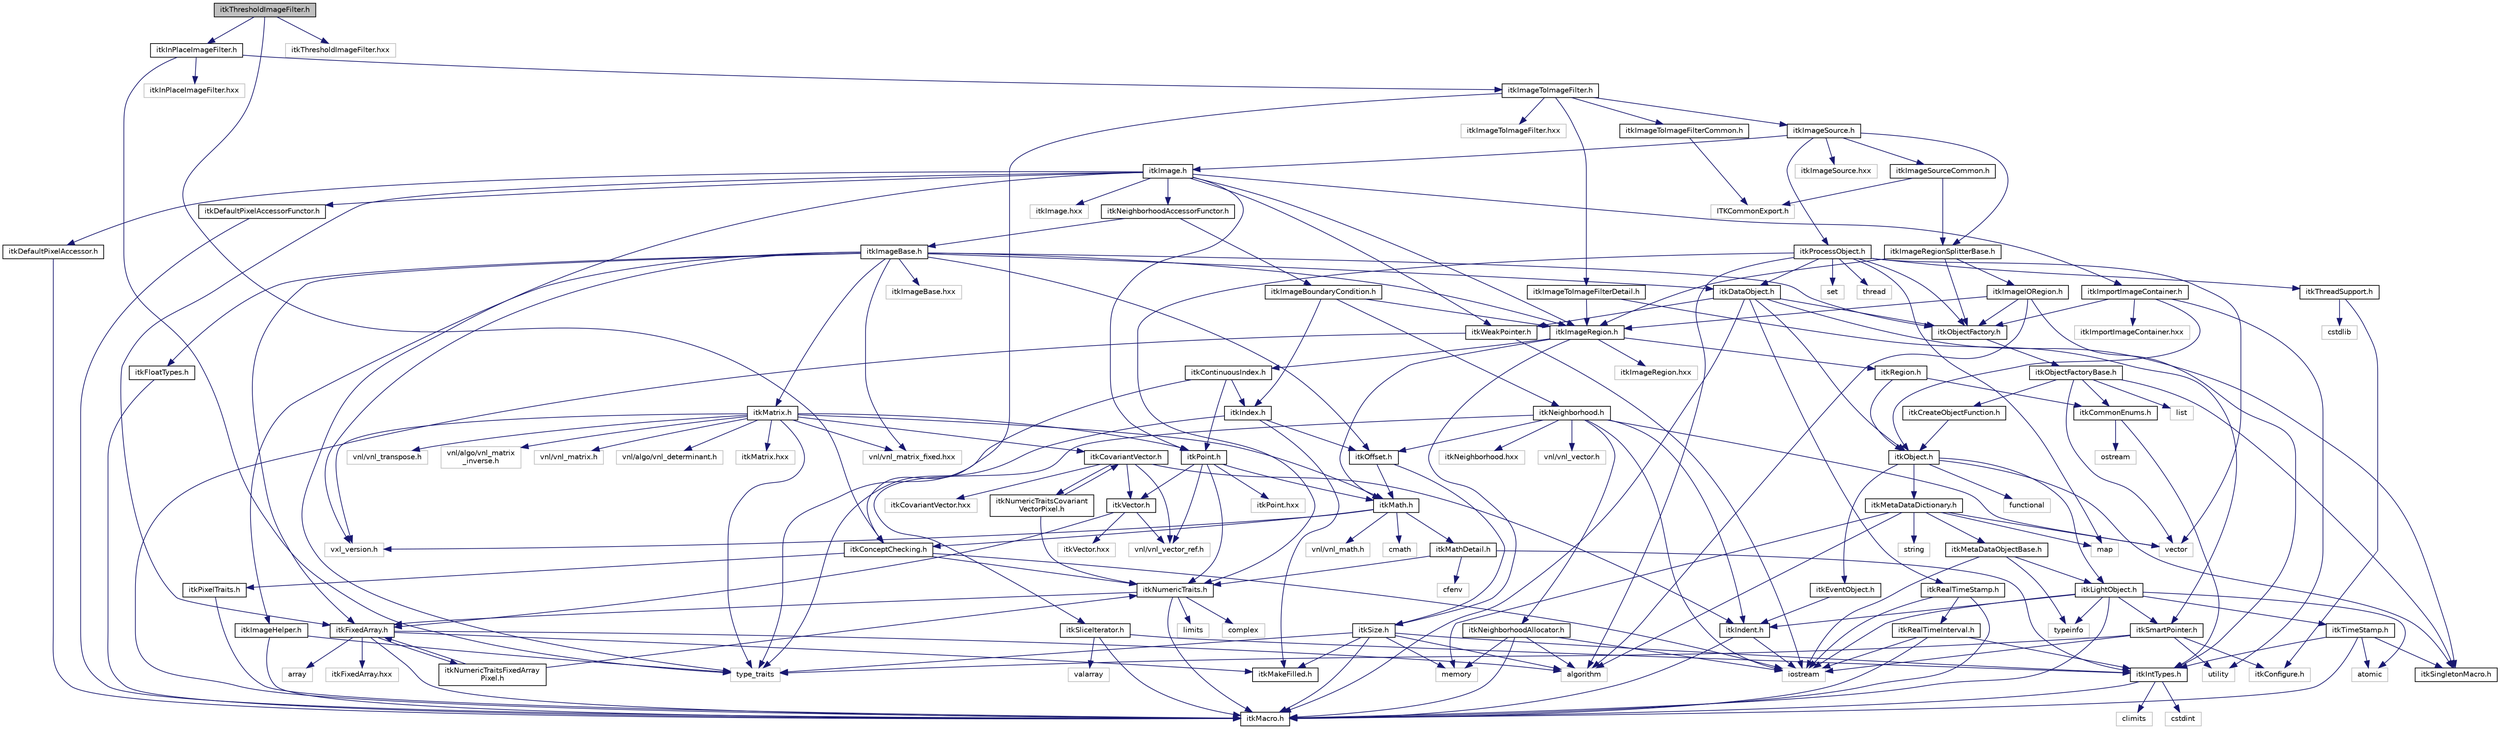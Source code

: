 digraph "itkThresholdImageFilter.h"
{
 // LATEX_PDF_SIZE
  edge [fontname="Helvetica",fontsize="10",labelfontname="Helvetica",labelfontsize="10"];
  node [fontname="Helvetica",fontsize="10",shape=record];
  Node1 [label="itkThresholdImageFilter.h",height=0.2,width=0.4,color="black", fillcolor="grey75", style="filled", fontcolor="black",tooltip=" "];
  Node1 -> Node2 [color="midnightblue",fontsize="10",style="solid",fontname="Helvetica"];
  Node2 [label="itkInPlaceImageFilter.h",height=0.2,width=0.4,color="black", fillcolor="white", style="filled",URL="$itkInPlaceImageFilter_8h.html",tooltip=" "];
  Node2 -> Node3 [color="midnightblue",fontsize="10",style="solid",fontname="Helvetica"];
  Node3 [label="itkImageToImageFilter.h",height=0.2,width=0.4,color="black", fillcolor="white", style="filled",URL="$itkImageToImageFilter_8h.html",tooltip=" "];
  Node3 -> Node4 [color="midnightblue",fontsize="10",style="solid",fontname="Helvetica"];
  Node4 [label="itkImageSource.h",height=0.2,width=0.4,color="black", fillcolor="white", style="filled",URL="$itkImageSource_8h.html",tooltip=" "];
  Node4 -> Node5 [color="midnightblue",fontsize="10",style="solid",fontname="Helvetica"];
  Node5 [label="itkProcessObject.h",height=0.2,width=0.4,color="black", fillcolor="white", style="filled",URL="$itkProcessObject_8h.html",tooltip=" "];
  Node5 -> Node6 [color="midnightblue",fontsize="10",style="solid",fontname="Helvetica"];
  Node6 [label="itkDataObject.h",height=0.2,width=0.4,color="black", fillcolor="white", style="filled",URL="$itkDataObject_8h.html",tooltip=" "];
  Node6 -> Node7 [color="midnightblue",fontsize="10",style="solid",fontname="Helvetica"];
  Node7 [label="itkObject.h",height=0.2,width=0.4,color="black", fillcolor="white", style="filled",URL="$itkObject_8h.html",tooltip=" "];
  Node7 -> Node8 [color="midnightblue",fontsize="10",style="solid",fontname="Helvetica"];
  Node8 [label="itkLightObject.h",height=0.2,width=0.4,color="black", fillcolor="white", style="filled",URL="$itkLightObject_8h.html",tooltip=" "];
  Node8 -> Node9 [color="midnightblue",fontsize="10",style="solid",fontname="Helvetica"];
  Node9 [label="itkMacro.h",height=0.2,width=0.4,color="black", fillcolor="white", style="filled",URL="$itkMacro_8h.html",tooltip=" "];
  Node8 -> Node10 [color="midnightblue",fontsize="10",style="solid",fontname="Helvetica"];
  Node10 [label="itkSmartPointer.h",height=0.2,width=0.4,color="black", fillcolor="white", style="filled",URL="$itkSmartPointer_8h.html",tooltip=" "];
  Node10 -> Node11 [color="midnightblue",fontsize="10",style="solid",fontname="Helvetica"];
  Node11 [label="iostream",height=0.2,width=0.4,color="grey75", fillcolor="white", style="filled",tooltip=" "];
  Node10 -> Node12 [color="midnightblue",fontsize="10",style="solid",fontname="Helvetica"];
  Node12 [label="utility",height=0.2,width=0.4,color="grey75", fillcolor="white", style="filled",tooltip=" "];
  Node10 -> Node13 [color="midnightblue",fontsize="10",style="solid",fontname="Helvetica"];
  Node13 [label="type_traits",height=0.2,width=0.4,color="grey75", fillcolor="white", style="filled",tooltip=" "];
  Node10 -> Node14 [color="midnightblue",fontsize="10",style="solid",fontname="Helvetica"];
  Node14 [label="itkConfigure.h",height=0.2,width=0.4,color="grey75", fillcolor="white", style="filled",tooltip=" "];
  Node8 -> Node15 [color="midnightblue",fontsize="10",style="solid",fontname="Helvetica"];
  Node15 [label="itkTimeStamp.h",height=0.2,width=0.4,color="black", fillcolor="white", style="filled",URL="$itkTimeStamp_8h.html",tooltip=" "];
  Node15 -> Node9 [color="midnightblue",fontsize="10",style="solid",fontname="Helvetica"];
  Node15 -> Node16 [color="midnightblue",fontsize="10",style="solid",fontname="Helvetica"];
  Node16 [label="itkIntTypes.h",height=0.2,width=0.4,color="black", fillcolor="white", style="filled",URL="$itkIntTypes_8h.html",tooltip=" "];
  Node16 -> Node9 [color="midnightblue",fontsize="10",style="solid",fontname="Helvetica"];
  Node16 -> Node17 [color="midnightblue",fontsize="10",style="solid",fontname="Helvetica"];
  Node17 [label="cstdint",height=0.2,width=0.4,color="grey75", fillcolor="white", style="filled",tooltip=" "];
  Node16 -> Node18 [color="midnightblue",fontsize="10",style="solid",fontname="Helvetica"];
  Node18 [label="climits",height=0.2,width=0.4,color="grey75", fillcolor="white", style="filled",tooltip=" "];
  Node15 -> Node19 [color="midnightblue",fontsize="10",style="solid",fontname="Helvetica"];
  Node19 [label="atomic",height=0.2,width=0.4,color="grey75", fillcolor="white", style="filled",tooltip=" "];
  Node15 -> Node20 [color="midnightblue",fontsize="10",style="solid",fontname="Helvetica"];
  Node20 [label="itkSingletonMacro.h",height=0.2,width=0.4,color="black", fillcolor="white", style="filled",URL="$itkSingletonMacro_8h.html",tooltip=" "];
  Node8 -> Node21 [color="midnightblue",fontsize="10",style="solid",fontname="Helvetica"];
  Node21 [label="itkIndent.h",height=0.2,width=0.4,color="black", fillcolor="white", style="filled",URL="$itkIndent_8h.html",tooltip=" "];
  Node21 -> Node9 [color="midnightblue",fontsize="10",style="solid",fontname="Helvetica"];
  Node21 -> Node11 [color="midnightblue",fontsize="10",style="solid",fontname="Helvetica"];
  Node8 -> Node19 [color="midnightblue",fontsize="10",style="solid",fontname="Helvetica"];
  Node8 -> Node11 [color="midnightblue",fontsize="10",style="solid",fontname="Helvetica"];
  Node8 -> Node22 [color="midnightblue",fontsize="10",style="solid",fontname="Helvetica"];
  Node22 [label="typeinfo",height=0.2,width=0.4,color="grey75", fillcolor="white", style="filled",tooltip=" "];
  Node7 -> Node23 [color="midnightblue",fontsize="10",style="solid",fontname="Helvetica"];
  Node23 [label="itkEventObject.h",height=0.2,width=0.4,color="black", fillcolor="white", style="filled",URL="$itkEventObject_8h.html",tooltip=" "];
  Node23 -> Node21 [color="midnightblue",fontsize="10",style="solid",fontname="Helvetica"];
  Node7 -> Node24 [color="midnightblue",fontsize="10",style="solid",fontname="Helvetica"];
  Node24 [label="itkMetaDataDictionary.h",height=0.2,width=0.4,color="black", fillcolor="white", style="filled",URL="$itkMetaDataDictionary_8h.html",tooltip=" "];
  Node24 -> Node25 [color="midnightblue",fontsize="10",style="solid",fontname="Helvetica"];
  Node25 [label="itkMetaDataObjectBase.h",height=0.2,width=0.4,color="black", fillcolor="white", style="filled",URL="$itkMetaDataObjectBase_8h.html",tooltip=" "];
  Node25 -> Node8 [color="midnightblue",fontsize="10",style="solid",fontname="Helvetica"];
  Node25 -> Node22 [color="midnightblue",fontsize="10",style="solid",fontname="Helvetica"];
  Node25 -> Node11 [color="midnightblue",fontsize="10",style="solid",fontname="Helvetica"];
  Node24 -> Node26 [color="midnightblue",fontsize="10",style="solid",fontname="Helvetica"];
  Node26 [label="algorithm",height=0.2,width=0.4,color="grey75", fillcolor="white", style="filled",tooltip=" "];
  Node24 -> Node27 [color="midnightblue",fontsize="10",style="solid",fontname="Helvetica"];
  Node27 [label="vector",height=0.2,width=0.4,color="grey75", fillcolor="white", style="filled",tooltip=" "];
  Node24 -> Node28 [color="midnightblue",fontsize="10",style="solid",fontname="Helvetica"];
  Node28 [label="map",height=0.2,width=0.4,color="grey75", fillcolor="white", style="filled",tooltip=" "];
  Node24 -> Node29 [color="midnightblue",fontsize="10",style="solid",fontname="Helvetica"];
  Node29 [label="string",height=0.2,width=0.4,color="grey75", fillcolor="white", style="filled",tooltip=" "];
  Node24 -> Node30 [color="midnightblue",fontsize="10",style="solid",fontname="Helvetica"];
  Node30 [label="memory",height=0.2,width=0.4,color="grey75", fillcolor="white", style="filled",tooltip=" "];
  Node7 -> Node20 [color="midnightblue",fontsize="10",style="solid",fontname="Helvetica"];
  Node7 -> Node31 [color="midnightblue",fontsize="10",style="solid",fontname="Helvetica"];
  Node31 [label="functional",height=0.2,width=0.4,color="grey75", fillcolor="white", style="filled",tooltip=" "];
  Node6 -> Node9 [color="midnightblue",fontsize="10",style="solid",fontname="Helvetica"];
  Node6 -> Node20 [color="midnightblue",fontsize="10",style="solid",fontname="Helvetica"];
  Node6 -> Node32 [color="midnightblue",fontsize="10",style="solid",fontname="Helvetica"];
  Node32 [label="itkWeakPointer.h",height=0.2,width=0.4,color="black", fillcolor="white", style="filled",URL="$itkWeakPointer_8h.html",tooltip=" "];
  Node32 -> Node9 [color="midnightblue",fontsize="10",style="solid",fontname="Helvetica"];
  Node32 -> Node11 [color="midnightblue",fontsize="10",style="solid",fontname="Helvetica"];
  Node6 -> Node33 [color="midnightblue",fontsize="10",style="solid",fontname="Helvetica"];
  Node33 [label="itkRealTimeStamp.h",height=0.2,width=0.4,color="black", fillcolor="white", style="filled",URL="$itkRealTimeStamp_8h.html",tooltip=" "];
  Node33 -> Node34 [color="midnightblue",fontsize="10",style="solid",fontname="Helvetica"];
  Node34 [label="itkRealTimeInterval.h",height=0.2,width=0.4,color="black", fillcolor="white", style="filled",URL="$itkRealTimeInterval_8h.html",tooltip=" "];
  Node34 -> Node16 [color="midnightblue",fontsize="10",style="solid",fontname="Helvetica"];
  Node34 -> Node9 [color="midnightblue",fontsize="10",style="solid",fontname="Helvetica"];
  Node34 -> Node11 [color="midnightblue",fontsize="10",style="solid",fontname="Helvetica"];
  Node33 -> Node9 [color="midnightblue",fontsize="10",style="solid",fontname="Helvetica"];
  Node33 -> Node11 [color="midnightblue",fontsize="10",style="solid",fontname="Helvetica"];
  Node6 -> Node35 [color="midnightblue",fontsize="10",style="solid",fontname="Helvetica"];
  Node35 [label="itkObjectFactory.h",height=0.2,width=0.4,color="black", fillcolor="white", style="filled",URL="$itkObjectFactory_8h.html",tooltip=" "];
  Node35 -> Node36 [color="midnightblue",fontsize="10",style="solid",fontname="Helvetica"];
  Node36 [label="itkObjectFactoryBase.h",height=0.2,width=0.4,color="black", fillcolor="white", style="filled",URL="$itkObjectFactoryBase_8h.html",tooltip=" "];
  Node36 -> Node37 [color="midnightblue",fontsize="10",style="solid",fontname="Helvetica"];
  Node37 [label="itkCreateObjectFunction.h",height=0.2,width=0.4,color="black", fillcolor="white", style="filled",URL="$itkCreateObjectFunction_8h.html",tooltip=" "];
  Node37 -> Node7 [color="midnightblue",fontsize="10",style="solid",fontname="Helvetica"];
  Node36 -> Node20 [color="midnightblue",fontsize="10",style="solid",fontname="Helvetica"];
  Node36 -> Node38 [color="midnightblue",fontsize="10",style="solid",fontname="Helvetica"];
  Node38 [label="itkCommonEnums.h",height=0.2,width=0.4,color="black", fillcolor="white", style="filled",URL="$itkCommonEnums_8h.html",tooltip=" "];
  Node38 -> Node16 [color="midnightblue",fontsize="10",style="solid",fontname="Helvetica"];
  Node38 -> Node39 [color="midnightblue",fontsize="10",style="solid",fontname="Helvetica"];
  Node39 [label="ostream",height=0.2,width=0.4,color="grey75", fillcolor="white", style="filled",tooltip=" "];
  Node36 -> Node40 [color="midnightblue",fontsize="10",style="solid",fontname="Helvetica"];
  Node40 [label="list",height=0.2,width=0.4,color="grey75", fillcolor="white", style="filled",tooltip=" "];
  Node36 -> Node27 [color="midnightblue",fontsize="10",style="solid",fontname="Helvetica"];
  Node5 -> Node35 [color="midnightblue",fontsize="10",style="solid",fontname="Helvetica"];
  Node5 -> Node41 [color="midnightblue",fontsize="10",style="solid",fontname="Helvetica"];
  Node41 [label="itkNumericTraits.h",height=0.2,width=0.4,color="black", fillcolor="white", style="filled",URL="$itkNumericTraits_8h.html",tooltip=" "];
  Node41 -> Node9 [color="midnightblue",fontsize="10",style="solid",fontname="Helvetica"];
  Node41 -> Node42 [color="midnightblue",fontsize="10",style="solid",fontname="Helvetica"];
  Node42 [label="limits",height=0.2,width=0.4,color="grey75", fillcolor="white", style="filled",tooltip=" "];
  Node41 -> Node43 [color="midnightblue",fontsize="10",style="solid",fontname="Helvetica"];
  Node43 [label="complex",height=0.2,width=0.4,color="grey75", fillcolor="white", style="filled",tooltip=" "];
  Node41 -> Node44 [color="midnightblue",fontsize="10",style="solid",fontname="Helvetica"];
  Node44 [label="itkFixedArray.h",height=0.2,width=0.4,color="black", fillcolor="white", style="filled",URL="$itkFixedArray_8h.html",tooltip=" "];
  Node44 -> Node9 [color="midnightblue",fontsize="10",style="solid",fontname="Helvetica"];
  Node44 -> Node45 [color="midnightblue",fontsize="10",style="solid",fontname="Helvetica"];
  Node45 [label="itkMakeFilled.h",height=0.2,width=0.4,color="black", fillcolor="white", style="filled",URL="$itkMakeFilled_8h.html",tooltip=" "];
  Node44 -> Node26 [color="midnightblue",fontsize="10",style="solid",fontname="Helvetica"];
  Node44 -> Node46 [color="midnightblue",fontsize="10",style="solid",fontname="Helvetica"];
  Node46 [label="array",height=0.2,width=0.4,color="grey75", fillcolor="white", style="filled",tooltip=" "];
  Node44 -> Node47 [color="midnightblue",fontsize="10",style="solid",fontname="Helvetica"];
  Node47 [label="itkFixedArray.hxx",height=0.2,width=0.4,color="grey75", fillcolor="white", style="filled",tooltip=" "];
  Node44 -> Node48 [color="midnightblue",fontsize="10",style="solid",fontname="Helvetica"];
  Node48 [label="itkNumericTraitsFixedArray\lPixel.h",height=0.2,width=0.4,color="black", fillcolor="white", style="filled",URL="$itkNumericTraitsFixedArrayPixel_8h.html",tooltip=" "];
  Node48 -> Node41 [color="midnightblue",fontsize="10",style="solid",fontname="Helvetica"];
  Node48 -> Node44 [color="midnightblue",fontsize="10",style="solid",fontname="Helvetica"];
  Node5 -> Node49 [color="midnightblue",fontsize="10",style="solid",fontname="Helvetica"];
  Node49 [label="itkThreadSupport.h",height=0.2,width=0.4,color="black", fillcolor="white", style="filled",URL="$itkThreadSupport_8h.html",tooltip=" "];
  Node49 -> Node50 [color="midnightblue",fontsize="10",style="solid",fontname="Helvetica"];
  Node50 [label="cstdlib",height=0.2,width=0.4,color="grey75", fillcolor="white", style="filled",tooltip=" "];
  Node49 -> Node14 [color="midnightblue",fontsize="10",style="solid",fontname="Helvetica"];
  Node5 -> Node27 [color="midnightblue",fontsize="10",style="solid",fontname="Helvetica"];
  Node5 -> Node28 [color="midnightblue",fontsize="10",style="solid",fontname="Helvetica"];
  Node5 -> Node51 [color="midnightblue",fontsize="10",style="solid",fontname="Helvetica"];
  Node51 [label="set",height=0.2,width=0.4,color="grey75", fillcolor="white", style="filled",tooltip=" "];
  Node5 -> Node26 [color="midnightblue",fontsize="10",style="solid",fontname="Helvetica"];
  Node5 -> Node52 [color="midnightblue",fontsize="10",style="solid",fontname="Helvetica"];
  Node52 [label="thread",height=0.2,width=0.4,color="grey75", fillcolor="white", style="filled",tooltip=" "];
  Node4 -> Node53 [color="midnightblue",fontsize="10",style="solid",fontname="Helvetica"];
  Node53 [label="itkImage.h",height=0.2,width=0.4,color="black", fillcolor="white", style="filled",URL="$itkImage_8h.html",tooltip=" "];
  Node53 -> Node54 [color="midnightblue",fontsize="10",style="solid",fontname="Helvetica"];
  Node54 [label="itkImageRegion.h",height=0.2,width=0.4,color="black", fillcolor="white", style="filled",URL="$itkImageRegion_8h.html",tooltip=" "];
  Node54 -> Node55 [color="midnightblue",fontsize="10",style="solid",fontname="Helvetica"];
  Node55 [label="itkRegion.h",height=0.2,width=0.4,color="black", fillcolor="white", style="filled",URL="$itkRegion_8h.html",tooltip=" "];
  Node55 -> Node7 [color="midnightblue",fontsize="10",style="solid",fontname="Helvetica"];
  Node55 -> Node38 [color="midnightblue",fontsize="10",style="solid",fontname="Helvetica"];
  Node54 -> Node56 [color="midnightblue",fontsize="10",style="solid",fontname="Helvetica"];
  Node56 [label="itkSize.h",height=0.2,width=0.4,color="black", fillcolor="white", style="filled",URL="$itkSize_8h.html",tooltip=" "];
  Node56 -> Node16 [color="midnightblue",fontsize="10",style="solid",fontname="Helvetica"];
  Node56 -> Node9 [color="midnightblue",fontsize="10",style="solid",fontname="Helvetica"];
  Node56 -> Node45 [color="midnightblue",fontsize="10",style="solid",fontname="Helvetica"];
  Node56 -> Node26 [color="midnightblue",fontsize="10",style="solid",fontname="Helvetica"];
  Node56 -> Node13 [color="midnightblue",fontsize="10",style="solid",fontname="Helvetica"];
  Node56 -> Node30 [color="midnightblue",fontsize="10",style="solid",fontname="Helvetica"];
  Node54 -> Node57 [color="midnightblue",fontsize="10",style="solid",fontname="Helvetica"];
  Node57 [label="itkContinuousIndex.h",height=0.2,width=0.4,color="black", fillcolor="white", style="filled",URL="$itkContinuousIndex_8h.html",tooltip=" "];
  Node57 -> Node58 [color="midnightblue",fontsize="10",style="solid",fontname="Helvetica"];
  Node58 [label="itkPoint.h",height=0.2,width=0.4,color="black", fillcolor="white", style="filled",URL="$itkPoint_8h.html",tooltip=" "];
  Node58 -> Node41 [color="midnightblue",fontsize="10",style="solid",fontname="Helvetica"];
  Node58 -> Node59 [color="midnightblue",fontsize="10",style="solid",fontname="Helvetica"];
  Node59 [label="itkVector.h",height=0.2,width=0.4,color="black", fillcolor="white", style="filled",URL="$itkVector_8h.html",tooltip=" "];
  Node59 -> Node44 [color="midnightblue",fontsize="10",style="solid",fontname="Helvetica"];
  Node59 -> Node60 [color="midnightblue",fontsize="10",style="solid",fontname="Helvetica"];
  Node60 [label="vnl/vnl_vector_ref.h",height=0.2,width=0.4,color="grey75", fillcolor="white", style="filled",tooltip=" "];
  Node59 -> Node61 [color="midnightblue",fontsize="10",style="solid",fontname="Helvetica"];
  Node61 [label="itkVector.hxx",height=0.2,width=0.4,color="grey75", fillcolor="white", style="filled",tooltip=" "];
  Node58 -> Node60 [color="midnightblue",fontsize="10",style="solid",fontname="Helvetica"];
  Node58 -> Node62 [color="midnightblue",fontsize="10",style="solid",fontname="Helvetica"];
  Node62 [label="itkMath.h",height=0.2,width=0.4,color="black", fillcolor="white", style="filled",URL="$itkMath_8h.html",tooltip=" "];
  Node62 -> Node63 [color="midnightblue",fontsize="10",style="solid",fontname="Helvetica"];
  Node63 [label="cmath",height=0.2,width=0.4,color="grey75", fillcolor="white", style="filled",tooltip=" "];
  Node62 -> Node64 [color="midnightblue",fontsize="10",style="solid",fontname="Helvetica"];
  Node64 [label="itkMathDetail.h",height=0.2,width=0.4,color="black", fillcolor="white", style="filled",URL="$itkMathDetail_8h.html",tooltip=" "];
  Node64 -> Node16 [color="midnightblue",fontsize="10",style="solid",fontname="Helvetica"];
  Node64 -> Node41 [color="midnightblue",fontsize="10",style="solid",fontname="Helvetica"];
  Node64 -> Node65 [color="midnightblue",fontsize="10",style="solid",fontname="Helvetica"];
  Node65 [label="cfenv",height=0.2,width=0.4,color="grey75", fillcolor="white", style="filled",tooltip=" "];
  Node62 -> Node66 [color="midnightblue",fontsize="10",style="solid",fontname="Helvetica"];
  Node66 [label="itkConceptChecking.h",height=0.2,width=0.4,color="black", fillcolor="white", style="filled",URL="$itkConceptChecking_8h.html",tooltip=" "];
  Node66 -> Node67 [color="midnightblue",fontsize="10",style="solid",fontname="Helvetica"];
  Node67 [label="itkPixelTraits.h",height=0.2,width=0.4,color="black", fillcolor="white", style="filled",URL="$itkPixelTraits_8h.html",tooltip=" "];
  Node67 -> Node9 [color="midnightblue",fontsize="10",style="solid",fontname="Helvetica"];
  Node66 -> Node41 [color="midnightblue",fontsize="10",style="solid",fontname="Helvetica"];
  Node66 -> Node11 [color="midnightblue",fontsize="10",style="solid",fontname="Helvetica"];
  Node62 -> Node68 [color="midnightblue",fontsize="10",style="solid",fontname="Helvetica"];
  Node68 [label="vnl/vnl_math.h",height=0.2,width=0.4,color="grey75", fillcolor="white", style="filled",tooltip=" "];
  Node62 -> Node69 [color="midnightblue",fontsize="10",style="solid",fontname="Helvetica"];
  Node69 [label="vxl_version.h",height=0.2,width=0.4,color="grey75", fillcolor="white", style="filled",tooltip=" "];
  Node58 -> Node70 [color="midnightblue",fontsize="10",style="solid",fontname="Helvetica"];
  Node70 [label="itkPoint.hxx",height=0.2,width=0.4,color="grey75", fillcolor="white", style="filled",tooltip=" "];
  Node57 -> Node71 [color="midnightblue",fontsize="10",style="solid",fontname="Helvetica"];
  Node71 [label="itkIndex.h",height=0.2,width=0.4,color="black", fillcolor="white", style="filled",URL="$itkIndex_8h.html",tooltip=" "];
  Node71 -> Node45 [color="midnightblue",fontsize="10",style="solid",fontname="Helvetica"];
  Node71 -> Node72 [color="midnightblue",fontsize="10",style="solid",fontname="Helvetica"];
  Node72 [label="itkOffset.h",height=0.2,width=0.4,color="black", fillcolor="white", style="filled",URL="$itkOffset_8h.html",tooltip=" "];
  Node72 -> Node56 [color="midnightblue",fontsize="10",style="solid",fontname="Helvetica"];
  Node72 -> Node62 [color="midnightblue",fontsize="10",style="solid",fontname="Helvetica"];
  Node71 -> Node13 [color="midnightblue",fontsize="10",style="solid",fontname="Helvetica"];
  Node57 -> Node13 [color="midnightblue",fontsize="10",style="solid",fontname="Helvetica"];
  Node54 -> Node62 [color="midnightblue",fontsize="10",style="solid",fontname="Helvetica"];
  Node54 -> Node73 [color="midnightblue",fontsize="10",style="solid",fontname="Helvetica"];
  Node73 [label="itkImageRegion.hxx",height=0.2,width=0.4,color="grey75", fillcolor="white", style="filled",tooltip=" "];
  Node53 -> Node74 [color="midnightblue",fontsize="10",style="solid",fontname="Helvetica"];
  Node74 [label="itkImportImageContainer.h",height=0.2,width=0.4,color="black", fillcolor="white", style="filled",URL="$itkImportImageContainer_8h.html",tooltip=" "];
  Node74 -> Node7 [color="midnightblue",fontsize="10",style="solid",fontname="Helvetica"];
  Node74 -> Node35 [color="midnightblue",fontsize="10",style="solid",fontname="Helvetica"];
  Node74 -> Node12 [color="midnightblue",fontsize="10",style="solid",fontname="Helvetica"];
  Node74 -> Node75 [color="midnightblue",fontsize="10",style="solid",fontname="Helvetica"];
  Node75 [label="itkImportImageContainer.hxx",height=0.2,width=0.4,color="grey75", fillcolor="white", style="filled",tooltip=" "];
  Node53 -> Node76 [color="midnightblue",fontsize="10",style="solid",fontname="Helvetica"];
  Node76 [label="itkDefaultPixelAccessor.h",height=0.2,width=0.4,color="black", fillcolor="white", style="filled",URL="$itkDefaultPixelAccessor_8h.html",tooltip=" "];
  Node76 -> Node9 [color="midnightblue",fontsize="10",style="solid",fontname="Helvetica"];
  Node53 -> Node77 [color="midnightblue",fontsize="10",style="solid",fontname="Helvetica"];
  Node77 [label="itkDefaultPixelAccessorFunctor.h",height=0.2,width=0.4,color="black", fillcolor="white", style="filled",URL="$itkDefaultPixelAccessorFunctor_8h.html",tooltip=" "];
  Node77 -> Node9 [color="midnightblue",fontsize="10",style="solid",fontname="Helvetica"];
  Node53 -> Node58 [color="midnightblue",fontsize="10",style="solid",fontname="Helvetica"];
  Node53 -> Node44 [color="midnightblue",fontsize="10",style="solid",fontname="Helvetica"];
  Node53 -> Node32 [color="midnightblue",fontsize="10",style="solid",fontname="Helvetica"];
  Node53 -> Node78 [color="midnightblue",fontsize="10",style="solid",fontname="Helvetica"];
  Node78 [label="itkNeighborhoodAccessorFunctor.h",height=0.2,width=0.4,color="black", fillcolor="white", style="filled",URL="$itkNeighborhoodAccessorFunctor_8h.html",tooltip=" "];
  Node78 -> Node79 [color="midnightblue",fontsize="10",style="solid",fontname="Helvetica"];
  Node79 [label="itkImageBoundaryCondition.h",height=0.2,width=0.4,color="black", fillcolor="white", style="filled",URL="$itkImageBoundaryCondition_8h.html",tooltip=" "];
  Node79 -> Node71 [color="midnightblue",fontsize="10",style="solid",fontname="Helvetica"];
  Node79 -> Node80 [color="midnightblue",fontsize="10",style="solid",fontname="Helvetica"];
  Node80 [label="itkNeighborhood.h",height=0.2,width=0.4,color="black", fillcolor="white", style="filled",URL="$itkNeighborhood_8h.html",tooltip=" "];
  Node80 -> Node11 [color="midnightblue",fontsize="10",style="solid",fontname="Helvetica"];
  Node80 -> Node81 [color="midnightblue",fontsize="10",style="solid",fontname="Helvetica"];
  Node81 [label="itkNeighborhoodAllocator.h",height=0.2,width=0.4,color="black", fillcolor="white", style="filled",URL="$itkNeighborhoodAllocator_8h.html",tooltip=" "];
  Node81 -> Node26 [color="midnightblue",fontsize="10",style="solid",fontname="Helvetica"];
  Node81 -> Node11 [color="midnightblue",fontsize="10",style="solid",fontname="Helvetica"];
  Node81 -> Node30 [color="midnightblue",fontsize="10",style="solid",fontname="Helvetica"];
  Node81 -> Node9 [color="midnightblue",fontsize="10",style="solid",fontname="Helvetica"];
  Node80 -> Node21 [color="midnightblue",fontsize="10",style="solid",fontname="Helvetica"];
  Node80 -> Node82 [color="midnightblue",fontsize="10",style="solid",fontname="Helvetica"];
  Node82 [label="itkSliceIterator.h",height=0.2,width=0.4,color="black", fillcolor="white", style="filled",URL="$itkSliceIterator_8h.html",tooltip=" "];
  Node82 -> Node9 [color="midnightblue",fontsize="10",style="solid",fontname="Helvetica"];
  Node82 -> Node16 [color="midnightblue",fontsize="10",style="solid",fontname="Helvetica"];
  Node82 -> Node83 [color="midnightblue",fontsize="10",style="solid",fontname="Helvetica"];
  Node83 [label="valarray",height=0.2,width=0.4,color="grey75", fillcolor="white", style="filled",tooltip=" "];
  Node80 -> Node84 [color="midnightblue",fontsize="10",style="solid",fontname="Helvetica"];
  Node84 [label="vnl/vnl_vector.h",height=0.2,width=0.4,color="grey75", fillcolor="white", style="filled",tooltip=" "];
  Node80 -> Node72 [color="midnightblue",fontsize="10",style="solid",fontname="Helvetica"];
  Node80 -> Node27 [color="midnightblue",fontsize="10",style="solid",fontname="Helvetica"];
  Node80 -> Node85 [color="midnightblue",fontsize="10",style="solid",fontname="Helvetica"];
  Node85 [label="itkNeighborhood.hxx",height=0.2,width=0.4,color="grey75", fillcolor="white", style="filled",tooltip=" "];
  Node79 -> Node54 [color="midnightblue",fontsize="10",style="solid",fontname="Helvetica"];
  Node78 -> Node86 [color="midnightblue",fontsize="10",style="solid",fontname="Helvetica"];
  Node86 [label="itkImageBase.h",height=0.2,width=0.4,color="black", fillcolor="white", style="filled",URL="$itkImageBase_8h.html",tooltip=" "];
  Node86 -> Node6 [color="midnightblue",fontsize="10",style="solid",fontname="Helvetica"];
  Node86 -> Node54 [color="midnightblue",fontsize="10",style="solid",fontname="Helvetica"];
  Node86 -> Node87 [color="midnightblue",fontsize="10",style="solid",fontname="Helvetica"];
  Node87 [label="itkMatrix.h",height=0.2,width=0.4,color="black", fillcolor="white", style="filled",URL="$itkMatrix_8h.html",tooltip=" "];
  Node87 -> Node58 [color="midnightblue",fontsize="10",style="solid",fontname="Helvetica"];
  Node87 -> Node88 [color="midnightblue",fontsize="10",style="solid",fontname="Helvetica"];
  Node88 [label="itkCovariantVector.h",height=0.2,width=0.4,color="black", fillcolor="white", style="filled",URL="$itkCovariantVector_8h.html",tooltip=" "];
  Node88 -> Node21 [color="midnightblue",fontsize="10",style="solid",fontname="Helvetica"];
  Node88 -> Node59 [color="midnightblue",fontsize="10",style="solid",fontname="Helvetica"];
  Node88 -> Node60 [color="midnightblue",fontsize="10",style="solid",fontname="Helvetica"];
  Node88 -> Node89 [color="midnightblue",fontsize="10",style="solid",fontname="Helvetica"];
  Node89 [label="itkNumericTraitsCovariant\lVectorPixel.h",height=0.2,width=0.4,color="black", fillcolor="white", style="filled",URL="$itkNumericTraitsCovariantVectorPixel_8h.html",tooltip=" "];
  Node89 -> Node41 [color="midnightblue",fontsize="10",style="solid",fontname="Helvetica"];
  Node89 -> Node88 [color="midnightblue",fontsize="10",style="solid",fontname="Helvetica"];
  Node88 -> Node90 [color="midnightblue",fontsize="10",style="solid",fontname="Helvetica"];
  Node90 [label="itkCovariantVector.hxx",height=0.2,width=0.4,color="grey75", fillcolor="white", style="filled",tooltip=" "];
  Node87 -> Node69 [color="midnightblue",fontsize="10",style="solid",fontname="Helvetica"];
  Node87 -> Node91 [color="midnightblue",fontsize="10",style="solid",fontname="Helvetica"];
  Node91 [label="vnl/vnl_matrix_fixed.hxx",height=0.2,width=0.4,color="grey75", fillcolor="white", style="filled",tooltip=" "];
  Node87 -> Node92 [color="midnightblue",fontsize="10",style="solid",fontname="Helvetica"];
  Node92 [label="vnl/vnl_transpose.h",height=0.2,width=0.4,color="grey75", fillcolor="white", style="filled",tooltip=" "];
  Node87 -> Node93 [color="midnightblue",fontsize="10",style="solid",fontname="Helvetica"];
  Node93 [label="vnl/algo/vnl_matrix\l_inverse.h",height=0.2,width=0.4,color="grey75", fillcolor="white", style="filled",tooltip=" "];
  Node87 -> Node94 [color="midnightblue",fontsize="10",style="solid",fontname="Helvetica"];
  Node94 [label="vnl/vnl_matrix.h",height=0.2,width=0.4,color="grey75", fillcolor="white", style="filled",tooltip=" "];
  Node87 -> Node95 [color="midnightblue",fontsize="10",style="solid",fontname="Helvetica"];
  Node95 [label="vnl/algo/vnl_determinant.h",height=0.2,width=0.4,color="grey75", fillcolor="white", style="filled",tooltip=" "];
  Node87 -> Node62 [color="midnightblue",fontsize="10",style="solid",fontname="Helvetica"];
  Node87 -> Node13 [color="midnightblue",fontsize="10",style="solid",fontname="Helvetica"];
  Node87 -> Node96 [color="midnightblue",fontsize="10",style="solid",fontname="Helvetica"];
  Node96 [label="itkMatrix.hxx",height=0.2,width=0.4,color="grey75", fillcolor="white", style="filled",tooltip=" "];
  Node86 -> Node35 [color="midnightblue",fontsize="10",style="solid",fontname="Helvetica"];
  Node86 -> Node72 [color="midnightblue",fontsize="10",style="solid",fontname="Helvetica"];
  Node86 -> Node44 [color="midnightblue",fontsize="10",style="solid",fontname="Helvetica"];
  Node86 -> Node97 [color="midnightblue",fontsize="10",style="solid",fontname="Helvetica"];
  Node97 [label="itkImageHelper.h",height=0.2,width=0.4,color="black", fillcolor="white", style="filled",URL="$itkImageHelper_8h.html",tooltip=" "];
  Node97 -> Node9 [color="midnightblue",fontsize="10",style="solid",fontname="Helvetica"];
  Node97 -> Node13 [color="midnightblue",fontsize="10",style="solid",fontname="Helvetica"];
  Node86 -> Node98 [color="midnightblue",fontsize="10",style="solid",fontname="Helvetica"];
  Node98 [label="itkFloatTypes.h",height=0.2,width=0.4,color="black", fillcolor="white", style="filled",URL="$itkFloatTypes_8h.html",tooltip=" "];
  Node98 -> Node9 [color="midnightblue",fontsize="10",style="solid",fontname="Helvetica"];
  Node86 -> Node69 [color="midnightblue",fontsize="10",style="solid",fontname="Helvetica"];
  Node86 -> Node91 [color="midnightblue",fontsize="10",style="solid",fontname="Helvetica"];
  Node86 -> Node99 [color="midnightblue",fontsize="10",style="solid",fontname="Helvetica"];
  Node99 [label="itkImageBase.hxx",height=0.2,width=0.4,color="grey75", fillcolor="white", style="filled",tooltip=" "];
  Node53 -> Node13 [color="midnightblue",fontsize="10",style="solid",fontname="Helvetica"];
  Node53 -> Node100 [color="midnightblue",fontsize="10",style="solid",fontname="Helvetica"];
  Node100 [label="itkImage.hxx",height=0.2,width=0.4,color="grey75", fillcolor="white", style="filled",tooltip=" "];
  Node4 -> Node101 [color="midnightblue",fontsize="10",style="solid",fontname="Helvetica"];
  Node101 [label="itkImageRegionSplitterBase.h",height=0.2,width=0.4,color="black", fillcolor="white", style="filled",URL="$itkImageRegionSplitterBase_8h.html",tooltip=" "];
  Node101 -> Node54 [color="midnightblue",fontsize="10",style="solid",fontname="Helvetica"];
  Node101 -> Node35 [color="midnightblue",fontsize="10",style="solid",fontname="Helvetica"];
  Node101 -> Node102 [color="midnightblue",fontsize="10",style="solid",fontname="Helvetica"];
  Node102 [label="itkImageIORegion.h",height=0.2,width=0.4,color="black", fillcolor="white", style="filled",URL="$itkImageIORegion_8h.html",tooltip=" "];
  Node102 -> Node26 [color="midnightblue",fontsize="10",style="solid",fontname="Helvetica"];
  Node102 -> Node16 [color="midnightblue",fontsize="10",style="solid",fontname="Helvetica"];
  Node102 -> Node35 [color="midnightblue",fontsize="10",style="solid",fontname="Helvetica"];
  Node102 -> Node54 [color="midnightblue",fontsize="10",style="solid",fontname="Helvetica"];
  Node4 -> Node103 [color="midnightblue",fontsize="10",style="solid",fontname="Helvetica"];
  Node103 [label="itkImageSourceCommon.h",height=0.2,width=0.4,color="black", fillcolor="white", style="filled",URL="$itkImageSourceCommon_8h.html",tooltip=" "];
  Node103 -> Node104 [color="midnightblue",fontsize="10",style="solid",fontname="Helvetica"];
  Node104 [label="ITKCommonExport.h",height=0.2,width=0.4,color="grey75", fillcolor="white", style="filled",tooltip=" "];
  Node103 -> Node101 [color="midnightblue",fontsize="10",style="solid",fontname="Helvetica"];
  Node4 -> Node105 [color="midnightblue",fontsize="10",style="solid",fontname="Helvetica"];
  Node105 [label="itkImageSource.hxx",height=0.2,width=0.4,color="grey75", fillcolor="white", style="filled",tooltip=" "];
  Node3 -> Node66 [color="midnightblue",fontsize="10",style="solid",fontname="Helvetica"];
  Node3 -> Node106 [color="midnightblue",fontsize="10",style="solid",fontname="Helvetica"];
  Node106 [label="itkImageToImageFilterDetail.h",height=0.2,width=0.4,color="black", fillcolor="white", style="filled",URL="$itkImageToImageFilterDetail_8h.html",tooltip=" "];
  Node106 -> Node54 [color="midnightblue",fontsize="10",style="solid",fontname="Helvetica"];
  Node106 -> Node10 [color="midnightblue",fontsize="10",style="solid",fontname="Helvetica"];
  Node3 -> Node107 [color="midnightblue",fontsize="10",style="solid",fontname="Helvetica"];
  Node107 [label="itkImageToImageFilterCommon.h",height=0.2,width=0.4,color="black", fillcolor="white", style="filled",URL="$itkImageToImageFilterCommon_8h.html",tooltip=" "];
  Node107 -> Node104 [color="midnightblue",fontsize="10",style="solid",fontname="Helvetica"];
  Node3 -> Node108 [color="midnightblue",fontsize="10",style="solid",fontname="Helvetica"];
  Node108 [label="itkImageToImageFilter.hxx",height=0.2,width=0.4,color="grey75", fillcolor="white", style="filled",tooltip=" "];
  Node2 -> Node13 [color="midnightblue",fontsize="10",style="solid",fontname="Helvetica"];
  Node2 -> Node109 [color="midnightblue",fontsize="10",style="solid",fontname="Helvetica"];
  Node109 [label="itkInPlaceImageFilter.hxx",height=0.2,width=0.4,color="grey75", fillcolor="white", style="filled",tooltip=" "];
  Node1 -> Node66 [color="midnightblue",fontsize="10",style="solid",fontname="Helvetica"];
  Node1 -> Node110 [color="midnightblue",fontsize="10",style="solid",fontname="Helvetica"];
  Node110 [label="itkThresholdImageFilter.hxx",height=0.2,width=0.4,color="grey75", fillcolor="white", style="filled",tooltip=" "];
}
